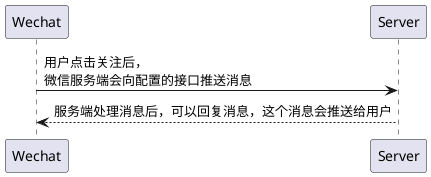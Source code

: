@startuml snippet-2
participant Wechat as W
participant Server as S

W -> S : 用户点击关注后，\n微信服务端会向配置的接口推送消息
S --> W : 服务端处理消息后，可以回复消息，这个消息会推送给用户
@enduml